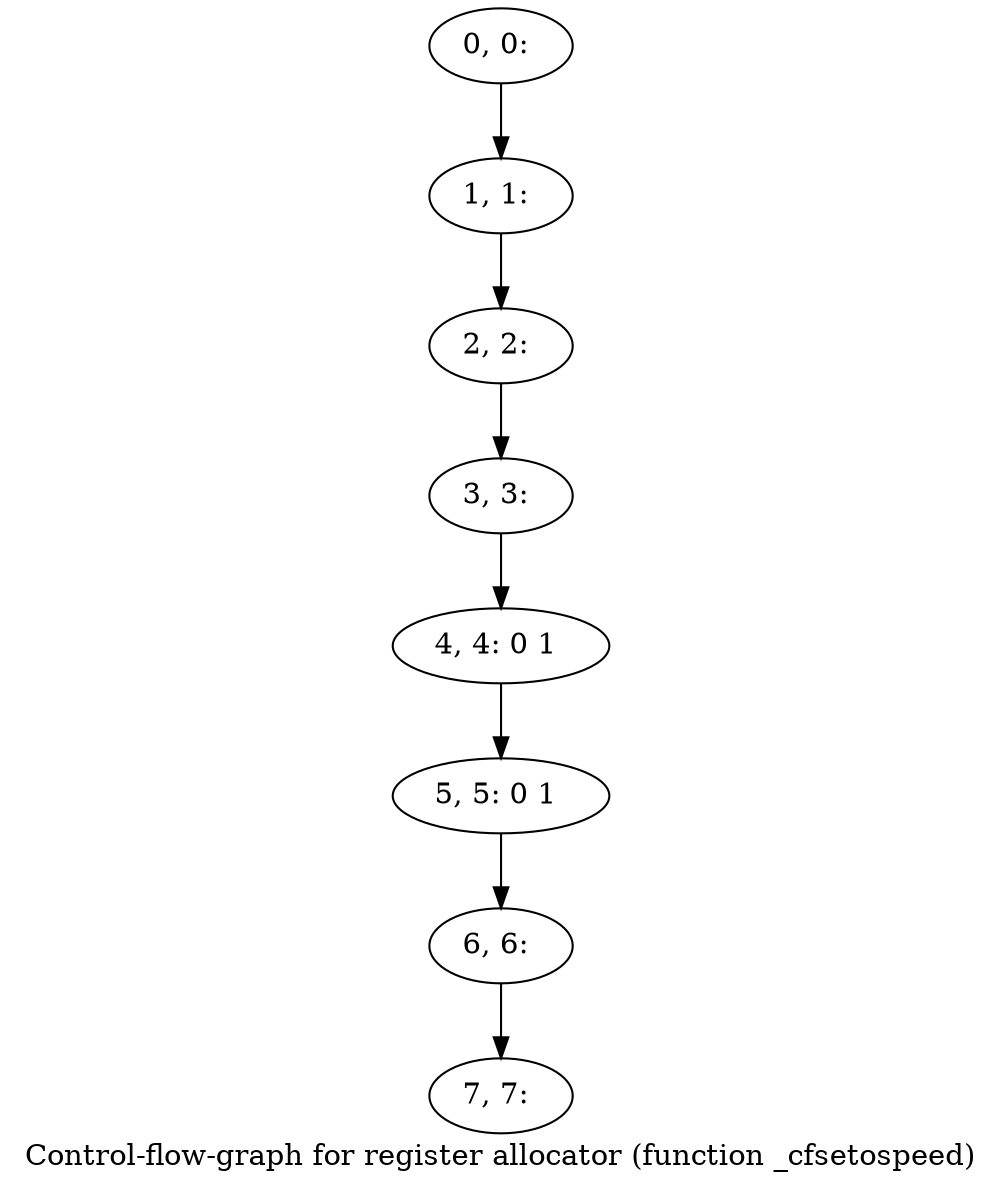 digraph G {
graph [label="Control-flow-graph for register allocator (function _cfsetospeed)"]
0[label="0, 0: "];
1[label="1, 1: "];
2[label="2, 2: "];
3[label="3, 3: "];
4[label="4, 4: 0 1 "];
5[label="5, 5: 0 1 "];
6[label="6, 6: "];
7[label="7, 7: "];
0->1 ;
1->2 ;
2->3 ;
3->4 ;
4->5 ;
5->6 ;
6->7 ;
}

